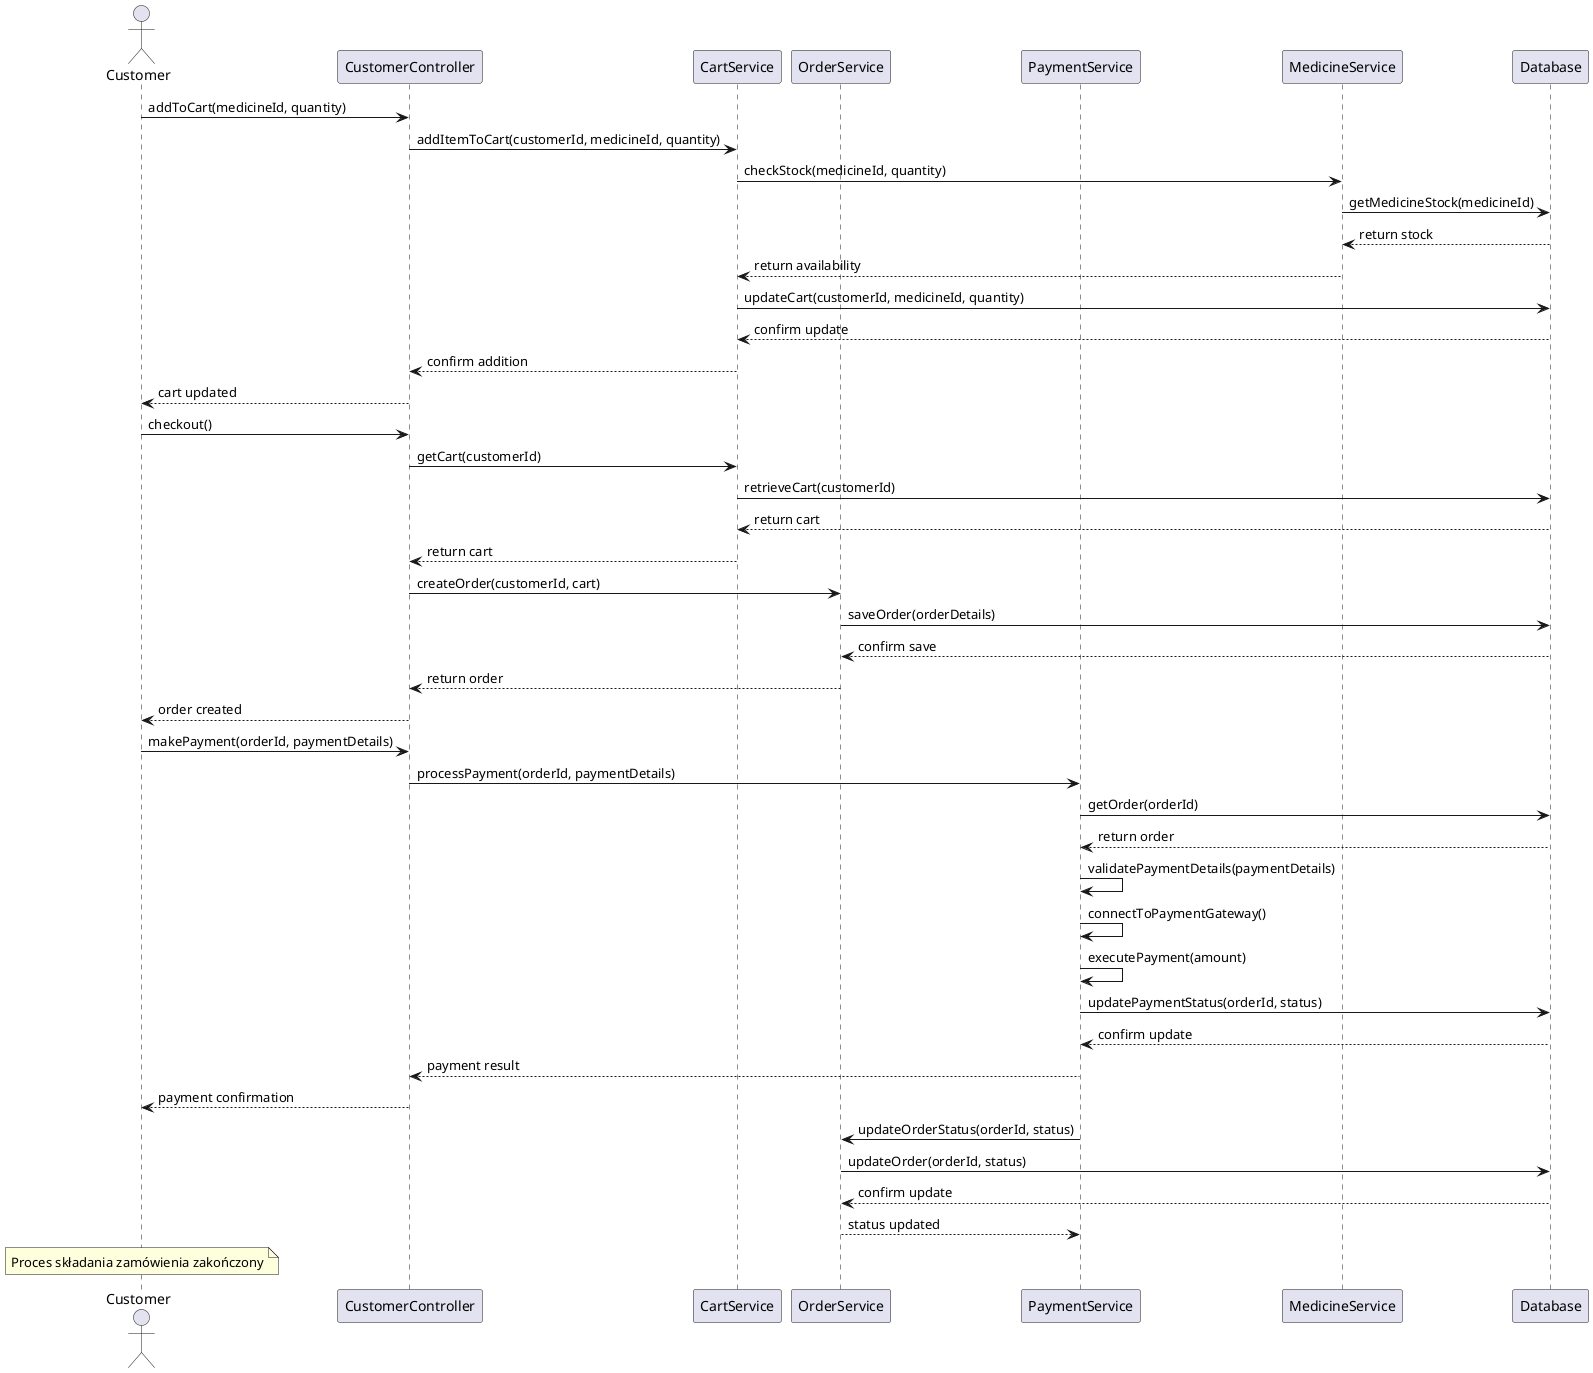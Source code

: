 @startuml
' Diagram sekwencji dla procesu składania zamówienia w systemie zarządzania apteką

actor Customer
participant CustomerController
participant CartService
participant OrderService
participant PaymentService
participant MedicineService
participant Database

' Proces składania zamówienia
Customer -> CustomerController: addToCart(medicineId, quantity)
CustomerController -> CartService: addItemToCart(customerId, medicineId, quantity)
CartService -> MedicineService: checkStock(medicineId, quantity)
MedicineService -> Database: getMedicineStock(medicineId)
Database --> MedicineService: return stock
MedicineService --> CartService: return availability
CartService -> Database: updateCart(customerId, medicineId, quantity)
Database --> CartService: confirm update
CartService --> CustomerController: confirm addition
CustomerController --> Customer: cart updated

' Finalizacja zamówienia
Customer -> CustomerController: checkout()
CustomerController -> CartService: getCart(customerId)
CartService -> Database: retrieveCart(customerId)
Database --> CartService: return cart
CartService --> CustomerController: return cart
CustomerController -> OrderService: createOrder(customerId, cart)
OrderService -> Database: saveOrder(orderDetails)
Database --> OrderService: confirm save
OrderService --> CustomerController: return order
CustomerController --> Customer: order created

' Proces płatności
Customer -> CustomerController: makePayment(orderId, paymentDetails)
CustomerController -> PaymentService: processPayment(orderId, paymentDetails)
PaymentService -> Database: getOrder(orderId)
Database --> PaymentService: return order
PaymentService -> PaymentService: validatePaymentDetails(paymentDetails)
PaymentService -> PaymentService: connectToPaymentGateway()
PaymentService -> PaymentService: executePayment(amount)
PaymentService -> Database: updatePaymentStatus(orderId, status)
Database --> PaymentService: confirm update
PaymentService --> CustomerController: payment result
CustomerController --> Customer: payment confirmation

' Aktualizacja stanu zamówienia
PaymentService -> OrderService: updateOrderStatus(orderId, status)
OrderService -> Database: updateOrder(orderId, status)
Database --> OrderService: confirm update
OrderService --> PaymentService: status updated

note over Customer: Proces składania zamówienia zakończony

@enduml
